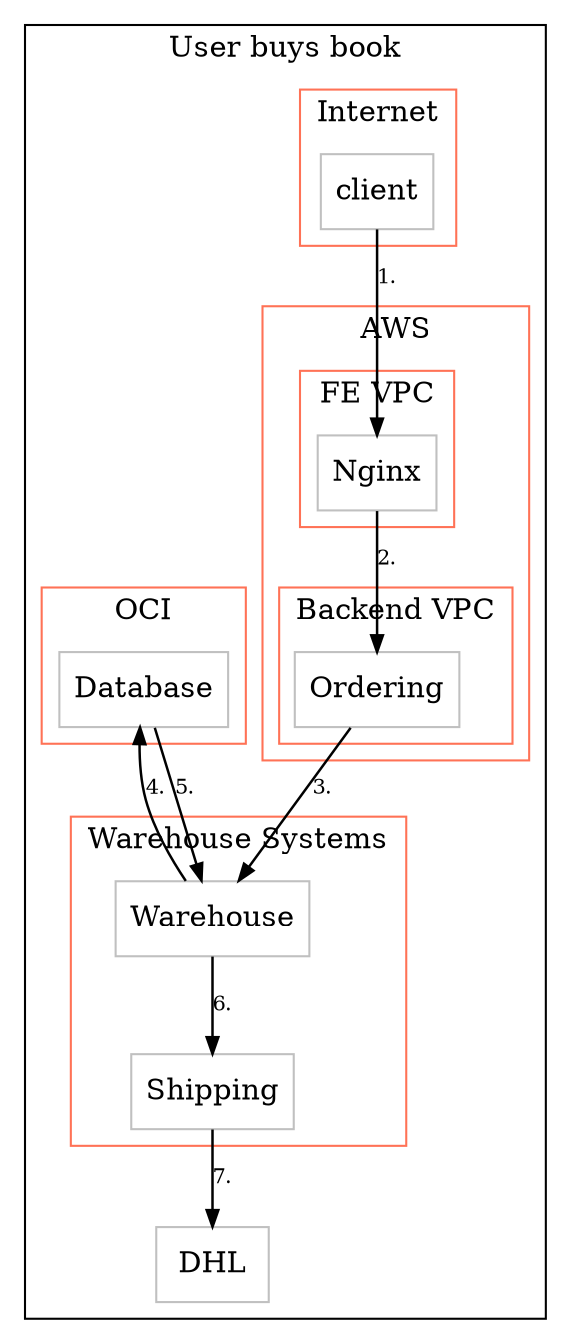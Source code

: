 digraph G {
compound=true;
    subgraph cluster1 {
    label="User buys book";
    color="Black";
        node14 [label="DHL" shape="box", margin="0.1", color="Grey"];
        subgraph cluster2 {
        label="AWS";
        color="Coral1";
            subgraph cluster3 {
            label="FE VPC";
            color="Coral1";
                node4 [label="Nginx" shape="box", margin="0.1", color="Grey"];
            }
            subgraph cluster7 {
            label="Backend VPC";
            color="Coral1";
                node8 [label="Ordering" shape="box", margin="0.1", color="Grey"];
            }
        }
        subgraph cluster5 {
        label="Internet";
        color="Coral1";
            node6 [label="client" shape="box", margin="0.1", color="Grey"];
        }
        subgraph cluster9 {
        label="Warehouse Systems";
        color="Coral1";
            node10 [label="Warehouse" shape="box", margin="0.1", color="Grey"];
            node13 [label="Shipping" shape="box", margin="0.1", color="Grey"];
        }
        subgraph cluster11 {
        label="OCI";
        color="Coral1";
            node12 [label="Database" shape="box", margin="0.1", color="Grey"];
        }
    }
node6->node4 [label="1." fontsize="10",penwidth="1.2",arrowsize="0.8"];
node4->node8 [label="2." fontsize="10",penwidth="1.2",arrowsize="0.8"];
node8->node10 [label="3." fontsize="10",penwidth="1.2",arrowsize="0.8"];
node10->node12 [label="4." fontsize="10",penwidth="1.2",arrowsize="0.8"];
node12->node10 [label="5." fontsize="10",penwidth="1.2",arrowsize="0.8"];
node10->node13 [label="6." fontsize="10",penwidth="1.2",arrowsize="0.8"];
node13->node14 [label="7." fontsize="10",penwidth="1.2",arrowsize="0.8"];
}